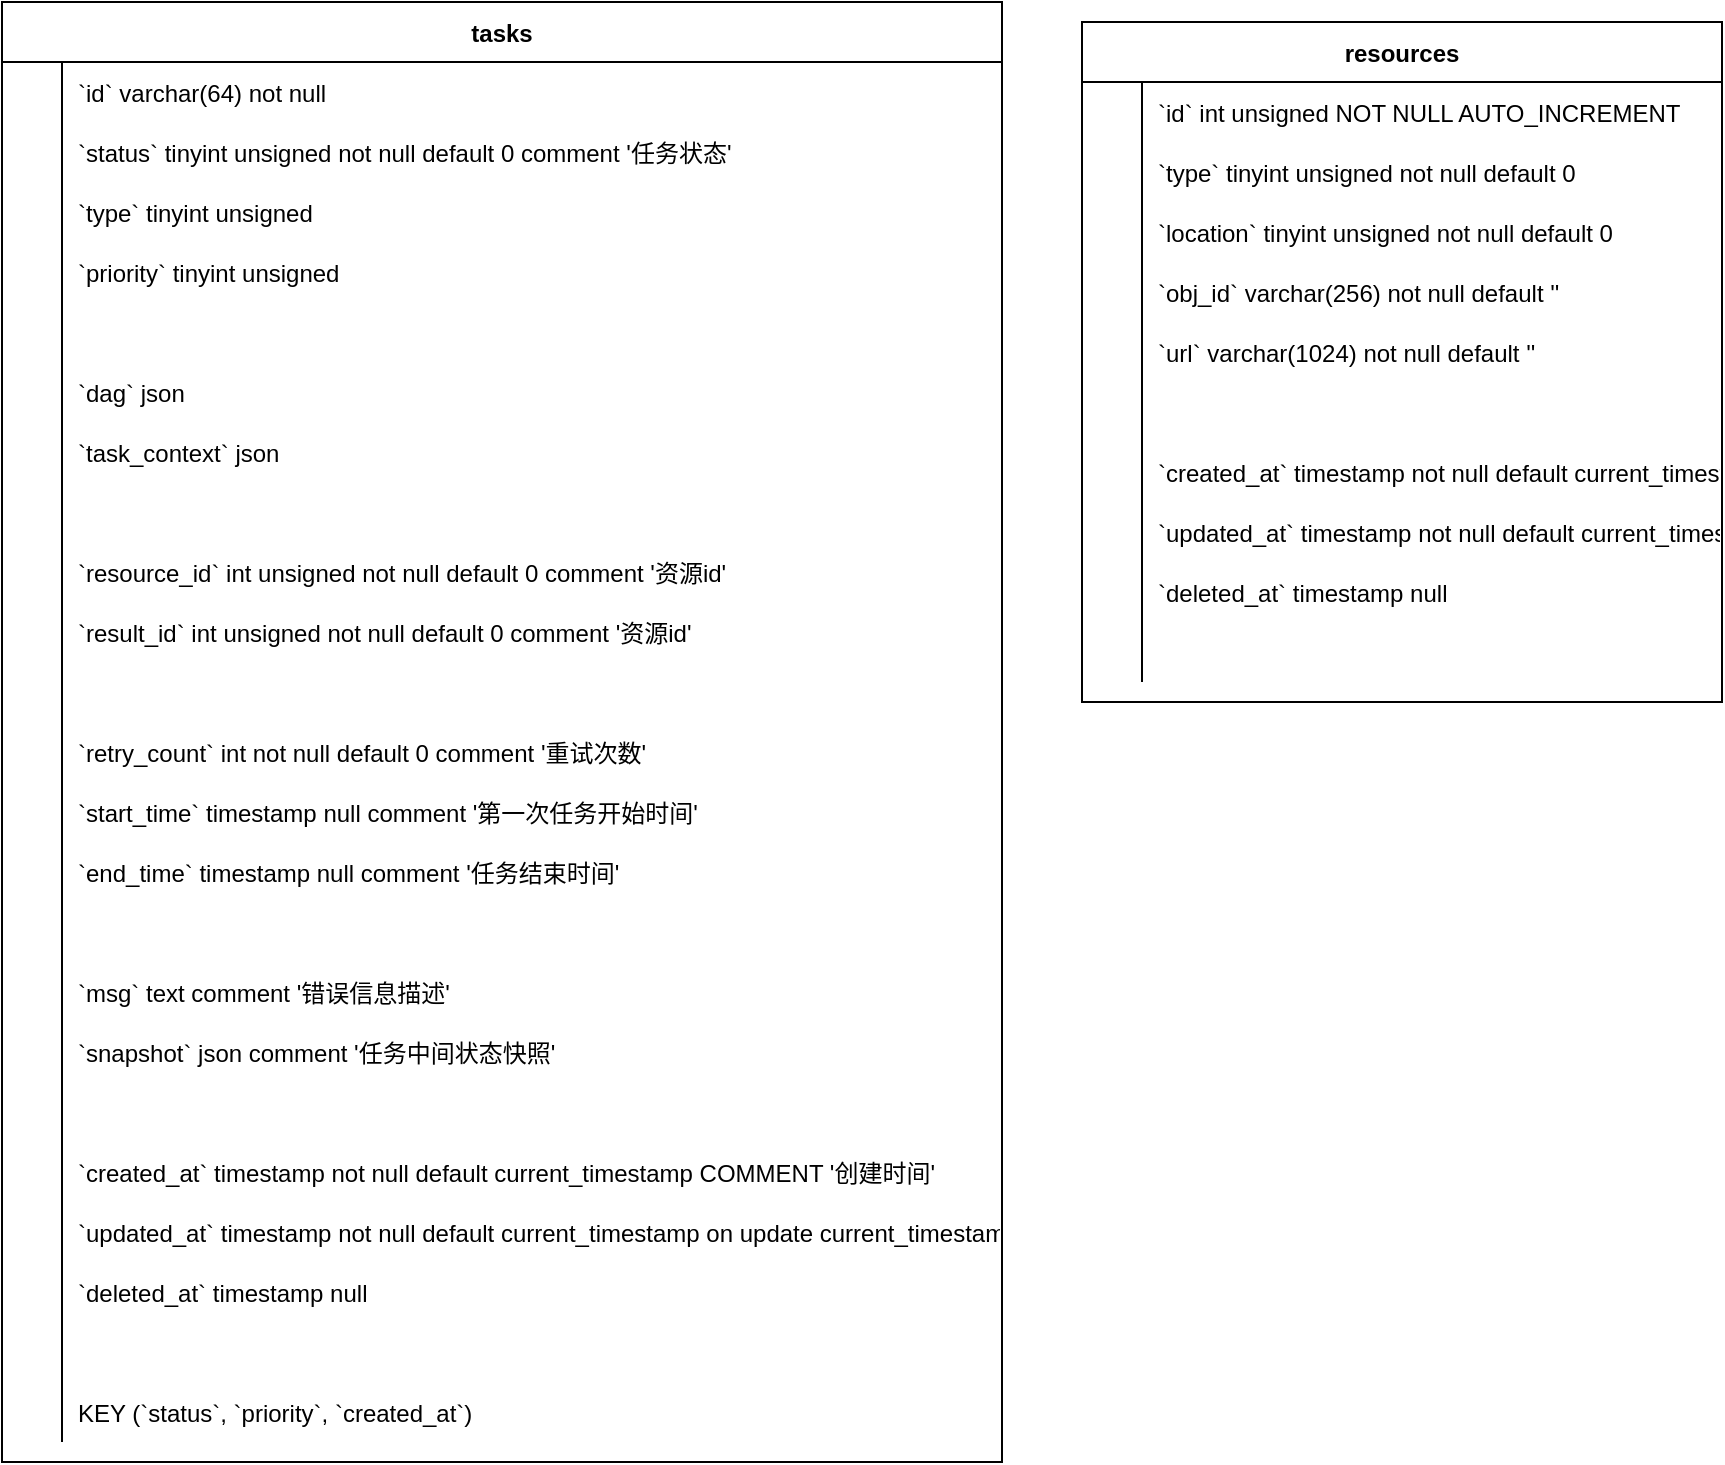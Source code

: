 <mxfile version="14.6.13" type="device"><diagram name="Page-1" id="efa7a0a1-bf9b-a30e-e6df-94a7791c09e9"><mxGraphModel dx="280" dy="762" grid="1" gridSize="10" guides="1" tooltips="1" connect="1" arrows="1" fold="1" page="1" pageScale="1" pageWidth="826" pageHeight="1169" background="#ffffff" math="0" shadow="0"><root><mxCell id="0"/><mxCell id="1" parent="0"/><mxCell id="NJGHoSbTiUw-_uJmyUru-114" value="tasks" style="shape=table;startSize=30;container=1;collapsible=1;childLayout=tableLayout;fixedRows=1;rowLines=0;fontStyle=1;align=center;resizeLast=1;" vertex="1" parent="1"><mxGeometry x="970" y="470" width="500" height="730" as="geometry"/></mxCell><mxCell id="NJGHoSbTiUw-_uJmyUru-115" value="" style="shape=partialRectangle;collapsible=0;dropTarget=0;pointerEvents=0;fillColor=none;points=[[0,0.5],[1,0.5]];portConstraint=eastwest;top=0;left=0;right=0;bottom=0;" vertex="1" parent="NJGHoSbTiUw-_uJmyUru-114"><mxGeometry y="30" width="500" height="30" as="geometry"/></mxCell><mxCell id="NJGHoSbTiUw-_uJmyUru-116" value="" style="shape=partialRectangle;overflow=hidden;connectable=0;fillColor=none;top=0;left=0;bottom=0;right=0;" vertex="1" parent="NJGHoSbTiUw-_uJmyUru-115"><mxGeometry width="30" height="30" as="geometry"/></mxCell><mxCell id="NJGHoSbTiUw-_uJmyUru-117" value="`id`        varchar(64)      not null" style="shape=partialRectangle;overflow=hidden;connectable=0;fillColor=none;top=0;left=0;bottom=0;right=0;align=left;spacingLeft=6;" vertex="1" parent="NJGHoSbTiUw-_uJmyUru-115"><mxGeometry x="30" width="470" height="30" as="geometry"/></mxCell><mxCell id="NJGHoSbTiUw-_uJmyUru-118" value="" style="shape=partialRectangle;collapsible=0;dropTarget=0;pointerEvents=0;fillColor=none;points=[[0,0.5],[1,0.5]];portConstraint=eastwest;top=0;left=0;right=0;bottom=0;" vertex="1" parent="NJGHoSbTiUw-_uJmyUru-114"><mxGeometry y="60" width="500" height="30" as="geometry"/></mxCell><mxCell id="NJGHoSbTiUw-_uJmyUru-119" value="" style="shape=partialRectangle;overflow=hidden;connectable=0;fillColor=none;top=0;left=0;bottom=0;right=0;" vertex="1" parent="NJGHoSbTiUw-_uJmyUru-118"><mxGeometry width="30" height="30" as="geometry"/></mxCell><mxCell id="NJGHoSbTiUw-_uJmyUru-120" value="`status`    tinyint unsigned not null default 0 comment '任务状态'" style="shape=partialRectangle;overflow=hidden;connectable=0;fillColor=none;top=0;left=0;bottom=0;right=0;align=left;spacingLeft=6;" vertex="1" parent="NJGHoSbTiUw-_uJmyUru-118"><mxGeometry x="30" width="470" height="30" as="geometry"/></mxCell><mxCell id="NJGHoSbTiUw-_uJmyUru-121" value="" style="shape=partialRectangle;collapsible=0;dropTarget=0;pointerEvents=0;fillColor=none;points=[[0,0.5],[1,0.5]];portConstraint=eastwest;top=0;left=0;right=0;bottom=0;" vertex="1" parent="NJGHoSbTiUw-_uJmyUru-114"><mxGeometry y="90" width="500" height="30" as="geometry"/></mxCell><mxCell id="NJGHoSbTiUw-_uJmyUru-122" value="" style="shape=partialRectangle;overflow=hidden;connectable=0;fillColor=none;top=0;left=0;bottom=0;right=0;" vertex="1" parent="NJGHoSbTiUw-_uJmyUru-121"><mxGeometry width="30" height="30" as="geometry"/></mxCell><mxCell id="NJGHoSbTiUw-_uJmyUru-123" value="`type`      tinyint unsigned" style="shape=partialRectangle;overflow=hidden;connectable=0;fillColor=none;top=0;left=0;bottom=0;right=0;align=left;spacingLeft=6;" vertex="1" parent="NJGHoSbTiUw-_uJmyUru-121"><mxGeometry x="30" width="470" height="30" as="geometry"/></mxCell><mxCell id="NJGHoSbTiUw-_uJmyUru-124" value="" style="shape=partialRectangle;collapsible=0;dropTarget=0;pointerEvents=0;fillColor=none;points=[[0,0.5],[1,0.5]];portConstraint=eastwest;top=0;left=0;right=0;bottom=0;" vertex="1" parent="NJGHoSbTiUw-_uJmyUru-114"><mxGeometry y="120" width="500" height="30" as="geometry"/></mxCell><mxCell id="NJGHoSbTiUw-_uJmyUru-125" value="" style="shape=partialRectangle;overflow=hidden;connectable=0;fillColor=none;top=0;left=0;bottom=0;right=0;" vertex="1" parent="NJGHoSbTiUw-_uJmyUru-124"><mxGeometry width="30" height="30" as="geometry"/></mxCell><mxCell id="NJGHoSbTiUw-_uJmyUru-126" value="`priority`       tinyint unsigned" style="shape=partialRectangle;overflow=hidden;connectable=0;fillColor=none;top=0;left=0;bottom=0;right=0;align=left;spacingLeft=6;" vertex="1" parent="NJGHoSbTiUw-_uJmyUru-124"><mxGeometry x="30" width="470" height="30" as="geometry"/></mxCell><mxCell id="NJGHoSbTiUw-_uJmyUru-127" value="" style="shape=partialRectangle;collapsible=0;dropTarget=0;pointerEvents=0;fillColor=none;points=[[0,0.5],[1,0.5]];portConstraint=eastwest;top=0;left=0;right=0;bottom=0;" vertex="1" parent="NJGHoSbTiUw-_uJmyUru-114"><mxGeometry y="150" width="500" height="30" as="geometry"/></mxCell><mxCell id="NJGHoSbTiUw-_uJmyUru-128" value="" style="shape=partialRectangle;overflow=hidden;connectable=0;fillColor=none;top=0;left=0;bottom=0;right=0;" vertex="1" parent="NJGHoSbTiUw-_uJmyUru-127"><mxGeometry width="30" height="30" as="geometry"/></mxCell><mxCell id="NJGHoSbTiUw-_uJmyUru-129" value="" style="shape=partialRectangle;overflow=hidden;connectable=0;fillColor=none;top=0;left=0;bottom=0;right=0;align=left;spacingLeft=6;" vertex="1" parent="NJGHoSbTiUw-_uJmyUru-127"><mxGeometry x="30" width="470" height="30" as="geometry"/></mxCell><mxCell id="NJGHoSbTiUw-_uJmyUru-130" value="" style="shape=partialRectangle;collapsible=0;dropTarget=0;pointerEvents=0;fillColor=none;points=[[0,0.5],[1,0.5]];portConstraint=eastwest;top=0;left=0;right=0;bottom=0;" vertex="1" parent="NJGHoSbTiUw-_uJmyUru-114"><mxGeometry y="180" width="500" height="30" as="geometry"/></mxCell><mxCell id="NJGHoSbTiUw-_uJmyUru-131" value="" style="shape=partialRectangle;overflow=hidden;connectable=0;fillColor=none;top=0;left=0;bottom=0;right=0;" vertex="1" parent="NJGHoSbTiUw-_uJmyUru-130"><mxGeometry width="30" height="30" as="geometry"/></mxCell><mxCell id="NJGHoSbTiUw-_uJmyUru-132" value="`dag`            json" style="shape=partialRectangle;overflow=hidden;connectable=0;fillColor=none;top=0;left=0;bottom=0;right=0;align=left;spacingLeft=6;" vertex="1" parent="NJGHoSbTiUw-_uJmyUru-130"><mxGeometry x="30" width="470" height="30" as="geometry"/></mxCell><mxCell id="NJGHoSbTiUw-_uJmyUru-133" value="" style="shape=partialRectangle;collapsible=0;dropTarget=0;pointerEvents=0;fillColor=none;points=[[0,0.5],[1,0.5]];portConstraint=eastwest;top=0;left=0;right=0;bottom=0;" vertex="1" parent="NJGHoSbTiUw-_uJmyUru-114"><mxGeometry y="210" width="500" height="30" as="geometry"/></mxCell><mxCell id="NJGHoSbTiUw-_uJmyUru-134" value="" style="shape=partialRectangle;overflow=hidden;connectable=0;fillColor=none;top=0;left=0;bottom=0;right=0;" vertex="1" parent="NJGHoSbTiUw-_uJmyUru-133"><mxGeometry width="30" height="30" as="geometry"/></mxCell><mxCell id="NJGHoSbTiUw-_uJmyUru-135" value="`task_context`   json" style="shape=partialRectangle;overflow=hidden;connectable=0;fillColor=none;top=0;left=0;bottom=0;right=0;align=left;spacingLeft=6;" vertex="1" parent="NJGHoSbTiUw-_uJmyUru-133"><mxGeometry x="30" width="470" height="30" as="geometry"/></mxCell><mxCell id="NJGHoSbTiUw-_uJmyUru-136" value="" style="shape=partialRectangle;collapsible=0;dropTarget=0;pointerEvents=0;fillColor=none;points=[[0,0.5],[1,0.5]];portConstraint=eastwest;top=0;left=0;right=0;bottom=0;" vertex="1" parent="NJGHoSbTiUw-_uJmyUru-114"><mxGeometry y="240" width="500" height="30" as="geometry"/></mxCell><mxCell id="NJGHoSbTiUw-_uJmyUru-137" value="" style="shape=partialRectangle;overflow=hidden;connectable=0;fillColor=none;top=0;left=0;bottom=0;right=0;" vertex="1" parent="NJGHoSbTiUw-_uJmyUru-136"><mxGeometry width="30" height="30" as="geometry"/></mxCell><mxCell id="NJGHoSbTiUw-_uJmyUru-138" value="" style="shape=partialRectangle;overflow=hidden;connectable=0;fillColor=none;top=0;left=0;bottom=0;right=0;align=left;spacingLeft=6;" vertex="1" parent="NJGHoSbTiUw-_uJmyUru-136"><mxGeometry x="30" width="470" height="30" as="geometry"/></mxCell><mxCell id="NJGHoSbTiUw-_uJmyUru-139" value="" style="shape=partialRectangle;collapsible=0;dropTarget=0;pointerEvents=0;fillColor=none;points=[[0,0.5],[1,0.5]];portConstraint=eastwest;top=0;left=0;right=0;bottom=0;" vertex="1" parent="NJGHoSbTiUw-_uJmyUru-114"><mxGeometry y="270" width="500" height="30" as="geometry"/></mxCell><mxCell id="NJGHoSbTiUw-_uJmyUru-140" value="" style="shape=partialRectangle;overflow=hidden;connectable=0;fillColor=none;top=0;left=0;bottom=0;right=0;" vertex="1" parent="NJGHoSbTiUw-_uJmyUru-139"><mxGeometry width="30" height="30" as="geometry"/></mxCell><mxCell id="NJGHoSbTiUw-_uJmyUru-141" value="`resource_id`    int unsigned     not null default 0 comment '资源id'" style="shape=partialRectangle;overflow=hidden;connectable=0;fillColor=none;top=0;left=0;bottom=0;right=0;align=left;spacingLeft=6;" vertex="1" parent="NJGHoSbTiUw-_uJmyUru-139"><mxGeometry x="30" width="470" height="30" as="geometry"/></mxCell><mxCell id="NJGHoSbTiUw-_uJmyUru-142" value="" style="shape=partialRectangle;collapsible=0;dropTarget=0;pointerEvents=0;fillColor=none;points=[[0,0.5],[1,0.5]];portConstraint=eastwest;top=0;left=0;right=0;bottom=0;" vertex="1" parent="NJGHoSbTiUw-_uJmyUru-114"><mxGeometry y="300" width="500" height="30" as="geometry"/></mxCell><mxCell id="NJGHoSbTiUw-_uJmyUru-143" value="" style="shape=partialRectangle;overflow=hidden;connectable=0;fillColor=none;top=0;left=0;bottom=0;right=0;" vertex="1" parent="NJGHoSbTiUw-_uJmyUru-142"><mxGeometry width="30" height="30" as="geometry"/></mxCell><mxCell id="NJGHoSbTiUw-_uJmyUru-144" value="`result_id`    int unsigned     not null default 0 comment '资源id'" style="shape=partialRectangle;overflow=hidden;connectable=0;fillColor=none;top=0;left=0;bottom=0;right=0;align=left;spacingLeft=6;" vertex="1" parent="NJGHoSbTiUw-_uJmyUru-142"><mxGeometry x="30" width="470" height="30" as="geometry"/></mxCell><mxCell id="NJGHoSbTiUw-_uJmyUru-145" value="" style="shape=partialRectangle;collapsible=0;dropTarget=0;pointerEvents=0;fillColor=none;points=[[0,0.5],[1,0.5]];portConstraint=eastwest;top=0;left=0;right=0;bottom=0;" vertex="1" parent="NJGHoSbTiUw-_uJmyUru-114"><mxGeometry y="330" width="500" height="30" as="geometry"/></mxCell><mxCell id="NJGHoSbTiUw-_uJmyUru-146" value="" style="shape=partialRectangle;overflow=hidden;connectable=0;fillColor=none;top=0;left=0;bottom=0;right=0;" vertex="1" parent="NJGHoSbTiUw-_uJmyUru-145"><mxGeometry width="30" height="30" as="geometry"/></mxCell><mxCell id="NJGHoSbTiUw-_uJmyUru-147" value="" style="shape=partialRectangle;overflow=hidden;connectable=0;fillColor=none;top=0;left=0;bottom=0;right=0;align=left;spacingLeft=6;" vertex="1" parent="NJGHoSbTiUw-_uJmyUru-145"><mxGeometry x="30" width="470" height="30" as="geometry"/></mxCell><mxCell id="NJGHoSbTiUw-_uJmyUru-148" value="" style="shape=partialRectangle;collapsible=0;dropTarget=0;pointerEvents=0;fillColor=none;points=[[0,0.5],[1,0.5]];portConstraint=eastwest;top=0;left=0;right=0;bottom=0;" vertex="1" parent="NJGHoSbTiUw-_uJmyUru-114"><mxGeometry y="360" width="500" height="30" as="geometry"/></mxCell><mxCell id="NJGHoSbTiUw-_uJmyUru-149" value="" style="shape=partialRectangle;overflow=hidden;connectable=0;fillColor=none;top=0;left=0;bottom=0;right=0;" vertex="1" parent="NJGHoSbTiUw-_uJmyUru-148"><mxGeometry width="30" height="30" as="geometry"/></mxCell><mxCell id="NJGHoSbTiUw-_uJmyUru-150" value="`retry_count`    int              not null default 0 comment  '重试次数'" style="shape=partialRectangle;overflow=hidden;connectable=0;fillColor=none;top=0;left=0;bottom=0;right=0;align=left;spacingLeft=6;" vertex="1" parent="NJGHoSbTiUw-_uJmyUru-148"><mxGeometry x="30" width="470" height="30" as="geometry"/></mxCell><mxCell id="NJGHoSbTiUw-_uJmyUru-151" value="" style="shape=partialRectangle;collapsible=0;dropTarget=0;pointerEvents=0;fillColor=none;points=[[0,0.5],[1,0.5]];portConstraint=eastwest;top=0;left=0;right=0;bottom=0;" vertex="1" parent="NJGHoSbTiUw-_uJmyUru-114"><mxGeometry y="390" width="500" height="30" as="geometry"/></mxCell><mxCell id="NJGHoSbTiUw-_uJmyUru-152" value="" style="shape=partialRectangle;overflow=hidden;connectable=0;fillColor=none;top=0;left=0;bottom=0;right=0;" vertex="1" parent="NJGHoSbTiUw-_uJmyUru-151"><mxGeometry width="30" height="30" as="geometry"/></mxCell><mxCell id="NJGHoSbTiUw-_uJmyUru-153" value="`start_time`       timestamp        null comment '第一次任务开始时间'" style="shape=partialRectangle;overflow=hidden;connectable=0;fillColor=none;top=0;left=0;bottom=0;right=0;align=left;spacingLeft=6;" vertex="1" parent="NJGHoSbTiUw-_uJmyUru-151"><mxGeometry x="30" width="470" height="30" as="geometry"/></mxCell><mxCell id="NJGHoSbTiUw-_uJmyUru-154" value="" style="shape=partialRectangle;collapsible=0;dropTarget=0;pointerEvents=0;fillColor=none;points=[[0,0.5],[1,0.5]];portConstraint=eastwest;top=0;left=0;right=0;bottom=0;" vertex="1" parent="NJGHoSbTiUw-_uJmyUru-114"><mxGeometry y="420" width="500" height="30" as="geometry"/></mxCell><mxCell id="NJGHoSbTiUw-_uJmyUru-155" value="" style="shape=partialRectangle;overflow=hidden;connectable=0;fillColor=none;top=0;left=0;bottom=0;right=0;" vertex="1" parent="NJGHoSbTiUw-_uJmyUru-154"><mxGeometry width="30" height="30" as="geometry"/></mxCell><mxCell id="NJGHoSbTiUw-_uJmyUru-156" value="`end_time`         timestamp        null comment '任务结束时间'" style="shape=partialRectangle;overflow=hidden;connectable=0;fillColor=none;top=0;left=0;bottom=0;right=0;align=left;spacingLeft=6;" vertex="1" parent="NJGHoSbTiUw-_uJmyUru-154"><mxGeometry x="30" width="470" height="30" as="geometry"/></mxCell><mxCell id="NJGHoSbTiUw-_uJmyUru-157" value="" style="shape=partialRectangle;collapsible=0;dropTarget=0;pointerEvents=0;fillColor=none;points=[[0,0.5],[1,0.5]];portConstraint=eastwest;top=0;left=0;right=0;bottom=0;" vertex="1" parent="NJGHoSbTiUw-_uJmyUru-114"><mxGeometry y="450" width="500" height="30" as="geometry"/></mxCell><mxCell id="NJGHoSbTiUw-_uJmyUru-158" value="" style="shape=partialRectangle;overflow=hidden;connectable=0;fillColor=none;top=0;left=0;bottom=0;right=0;" vertex="1" parent="NJGHoSbTiUw-_uJmyUru-157"><mxGeometry width="30" height="30" as="geometry"/></mxCell><mxCell id="NJGHoSbTiUw-_uJmyUru-159" value="" style="shape=partialRectangle;overflow=hidden;connectable=0;fillColor=none;top=0;left=0;bottom=0;right=0;align=left;spacingLeft=6;" vertex="1" parent="NJGHoSbTiUw-_uJmyUru-157"><mxGeometry x="30" width="470" height="30" as="geometry"/></mxCell><mxCell id="NJGHoSbTiUw-_uJmyUru-160" value="" style="shape=partialRectangle;collapsible=0;dropTarget=0;pointerEvents=0;fillColor=none;points=[[0,0.5],[1,0.5]];portConstraint=eastwest;top=0;left=0;right=0;bottom=0;" vertex="1" parent="NJGHoSbTiUw-_uJmyUru-114"><mxGeometry y="480" width="500" height="30" as="geometry"/></mxCell><mxCell id="NJGHoSbTiUw-_uJmyUru-161" value="" style="shape=partialRectangle;overflow=hidden;connectable=0;fillColor=none;top=0;left=0;bottom=0;right=0;" vertex="1" parent="NJGHoSbTiUw-_uJmyUru-160"><mxGeometry width="30" height="30" as="geometry"/></mxCell><mxCell id="NJGHoSbTiUw-_uJmyUru-162" value="`msg`            text comment '错误信息描述'" style="shape=partialRectangle;overflow=hidden;connectable=0;fillColor=none;top=0;left=0;bottom=0;right=0;align=left;spacingLeft=6;" vertex="1" parent="NJGHoSbTiUw-_uJmyUru-160"><mxGeometry x="30" width="470" height="30" as="geometry"/></mxCell><mxCell id="NJGHoSbTiUw-_uJmyUru-163" value="" style="shape=partialRectangle;collapsible=0;dropTarget=0;pointerEvents=0;fillColor=none;points=[[0,0.5],[1,0.5]];portConstraint=eastwest;top=0;left=0;right=0;bottom=0;" vertex="1" parent="NJGHoSbTiUw-_uJmyUru-114"><mxGeometry y="510" width="500" height="30" as="geometry"/></mxCell><mxCell id="NJGHoSbTiUw-_uJmyUru-164" value="" style="shape=partialRectangle;overflow=hidden;connectable=0;fillColor=none;top=0;left=0;bottom=0;right=0;" vertex="1" parent="NJGHoSbTiUw-_uJmyUru-163"><mxGeometry width="30" height="30" as="geometry"/></mxCell><mxCell id="NJGHoSbTiUw-_uJmyUru-165" value="`snapshot`    json comment '任务中间状态快照'" style="shape=partialRectangle;overflow=hidden;connectable=0;fillColor=none;top=0;left=0;bottom=0;right=0;align=left;spacingLeft=6;" vertex="1" parent="NJGHoSbTiUw-_uJmyUru-163"><mxGeometry x="30" width="470" height="30" as="geometry"/></mxCell><mxCell id="NJGHoSbTiUw-_uJmyUru-166" value="" style="shape=partialRectangle;collapsible=0;dropTarget=0;pointerEvents=0;fillColor=none;points=[[0,0.5],[1,0.5]];portConstraint=eastwest;top=0;left=0;right=0;bottom=0;" vertex="1" parent="NJGHoSbTiUw-_uJmyUru-114"><mxGeometry y="540" width="500" height="30" as="geometry"/></mxCell><mxCell id="NJGHoSbTiUw-_uJmyUru-167" value="" style="shape=partialRectangle;overflow=hidden;connectable=0;fillColor=none;top=0;left=0;bottom=0;right=0;" vertex="1" parent="NJGHoSbTiUw-_uJmyUru-166"><mxGeometry width="30" height="30" as="geometry"/></mxCell><mxCell id="NJGHoSbTiUw-_uJmyUru-168" value="" style="shape=partialRectangle;overflow=hidden;connectable=0;fillColor=none;top=0;left=0;bottom=0;right=0;align=left;spacingLeft=6;" vertex="1" parent="NJGHoSbTiUw-_uJmyUru-166"><mxGeometry x="30" width="470" height="30" as="geometry"/></mxCell><mxCell id="NJGHoSbTiUw-_uJmyUru-169" value="" style="shape=partialRectangle;collapsible=0;dropTarget=0;pointerEvents=0;fillColor=none;points=[[0,0.5],[1,0.5]];portConstraint=eastwest;top=0;left=0;right=0;bottom=0;" vertex="1" parent="NJGHoSbTiUw-_uJmyUru-114"><mxGeometry y="570" width="500" height="30" as="geometry"/></mxCell><mxCell id="NJGHoSbTiUw-_uJmyUru-170" value="" style="shape=partialRectangle;overflow=hidden;connectable=0;fillColor=none;top=0;left=0;bottom=0;right=0;" vertex="1" parent="NJGHoSbTiUw-_uJmyUru-169"><mxGeometry width="30" height="30" as="geometry"/></mxCell><mxCell id="NJGHoSbTiUw-_uJmyUru-171" value="`created_at`     timestamp        not null default current_timestamp COMMENT '创建时间'" style="shape=partialRectangle;overflow=hidden;connectable=0;fillColor=none;top=0;left=0;bottom=0;right=0;align=left;spacingLeft=6;" vertex="1" parent="NJGHoSbTiUw-_uJmyUru-169"><mxGeometry x="30" width="470" height="30" as="geometry"/></mxCell><mxCell id="NJGHoSbTiUw-_uJmyUru-172" value="" style="shape=partialRectangle;collapsible=0;dropTarget=0;pointerEvents=0;fillColor=none;points=[[0,0.5],[1,0.5]];portConstraint=eastwest;top=0;left=0;right=0;bottom=0;" vertex="1" parent="NJGHoSbTiUw-_uJmyUru-114"><mxGeometry y="600" width="500" height="30" as="geometry"/></mxCell><mxCell id="NJGHoSbTiUw-_uJmyUru-173" value="" style="shape=partialRectangle;overflow=hidden;connectable=0;fillColor=none;top=0;left=0;bottom=0;right=0;" vertex="1" parent="NJGHoSbTiUw-_uJmyUru-172"><mxGeometry width="30" height="30" as="geometry"/></mxCell><mxCell id="NJGHoSbTiUw-_uJmyUru-174" value="`updated_at`     timestamp        not null default current_timestamp on update current_timestamp COMMENT '更新时间'" style="shape=partialRectangle;overflow=hidden;connectable=0;fillColor=none;top=0;left=0;bottom=0;right=0;align=left;spacingLeft=6;" vertex="1" parent="NJGHoSbTiUw-_uJmyUru-172"><mxGeometry x="30" width="470" height="30" as="geometry"/></mxCell><mxCell id="NJGHoSbTiUw-_uJmyUru-175" value="" style="shape=partialRectangle;collapsible=0;dropTarget=0;pointerEvents=0;fillColor=none;points=[[0,0.5],[1,0.5]];portConstraint=eastwest;top=0;left=0;right=0;bottom=0;" vertex="1" parent="NJGHoSbTiUw-_uJmyUru-114"><mxGeometry y="630" width="500" height="30" as="geometry"/></mxCell><mxCell id="NJGHoSbTiUw-_uJmyUru-176" value="" style="shape=partialRectangle;overflow=hidden;connectable=0;fillColor=none;top=0;left=0;bottom=0;right=0;" vertex="1" parent="NJGHoSbTiUw-_uJmyUru-175"><mxGeometry width="30" height="30" as="geometry"/></mxCell><mxCell id="NJGHoSbTiUw-_uJmyUru-177" value="`deleted_at`     timestamp        null" style="shape=partialRectangle;overflow=hidden;connectable=0;fillColor=none;top=0;left=0;bottom=0;right=0;align=left;spacingLeft=6;" vertex="1" parent="NJGHoSbTiUw-_uJmyUru-175"><mxGeometry x="30" width="470" height="30" as="geometry"/></mxCell><mxCell id="NJGHoSbTiUw-_uJmyUru-178" value="" style="shape=partialRectangle;collapsible=0;dropTarget=0;pointerEvents=0;fillColor=none;points=[[0,0.5],[1,0.5]];portConstraint=eastwest;top=0;left=0;right=0;bottom=0;" vertex="1" parent="NJGHoSbTiUw-_uJmyUru-114"><mxGeometry y="660" width="500" height="30" as="geometry"/></mxCell><mxCell id="NJGHoSbTiUw-_uJmyUru-179" value="" style="shape=partialRectangle;overflow=hidden;connectable=0;fillColor=none;top=0;left=0;bottom=0;right=0;" vertex="1" parent="NJGHoSbTiUw-_uJmyUru-178"><mxGeometry width="30" height="30" as="geometry"/></mxCell><mxCell id="NJGHoSbTiUw-_uJmyUru-180" value="" style="shape=partialRectangle;overflow=hidden;connectable=0;fillColor=none;top=0;left=0;bottom=0;right=0;align=left;spacingLeft=6;" vertex="1" parent="NJGHoSbTiUw-_uJmyUru-178"><mxGeometry x="30" width="470" height="30" as="geometry"/></mxCell><mxCell id="NJGHoSbTiUw-_uJmyUru-181" value="" style="shape=partialRectangle;collapsible=0;dropTarget=0;pointerEvents=0;fillColor=none;points=[[0,0.5],[1,0.5]];portConstraint=eastwest;top=0;left=0;right=0;bottom=0;" vertex="1" parent="NJGHoSbTiUw-_uJmyUru-114"><mxGeometry y="690" width="500" height="30" as="geometry"/></mxCell><mxCell id="NJGHoSbTiUw-_uJmyUru-182" value="" style="shape=partialRectangle;overflow=hidden;connectable=0;fillColor=none;top=0;left=0;bottom=0;right=0;" vertex="1" parent="NJGHoSbTiUw-_uJmyUru-181"><mxGeometry width="30" height="30" as="geometry"/></mxCell><mxCell id="NJGHoSbTiUw-_uJmyUru-183" value="KEY (`status`, `priority`, `created_at`)" style="shape=partialRectangle;overflow=hidden;connectable=0;fillColor=none;top=0;left=0;bottom=0;right=0;align=left;spacingLeft=6;" vertex="1" parent="NJGHoSbTiUw-_uJmyUru-181"><mxGeometry x="30" width="470" height="30" as="geometry"/></mxCell><mxCell id="NJGHoSbTiUw-_uJmyUru-184" value="resources" style="shape=table;startSize=30;container=1;collapsible=1;childLayout=tableLayout;fixedRows=1;rowLines=0;fontStyle=1;align=center;resizeLast=1;" vertex="1" parent="1"><mxGeometry x="1510" y="480" width="320" height="340" as="geometry"/></mxCell><mxCell id="NJGHoSbTiUw-_uJmyUru-185" value="" style="shape=partialRectangle;collapsible=0;dropTarget=0;pointerEvents=0;fillColor=none;points=[[0,0.5],[1,0.5]];portConstraint=eastwest;top=0;left=0;right=0;bottom=0;" vertex="1" parent="NJGHoSbTiUw-_uJmyUru-184"><mxGeometry y="30" width="320" height="30" as="geometry"/></mxCell><mxCell id="NJGHoSbTiUw-_uJmyUru-186" value="" style="shape=partialRectangle;overflow=hidden;connectable=0;fillColor=none;top=0;left=0;bottom=0;right=0;" vertex="1" parent="NJGHoSbTiUw-_uJmyUru-185"><mxGeometry width="30" height="30" as="geometry"/></mxCell><mxCell id="NJGHoSbTiUw-_uJmyUru-187" value="`id`          int unsigned     NOT NULL AUTO_INCREMENT" style="shape=partialRectangle;overflow=hidden;connectable=0;fillColor=none;top=0;left=0;bottom=0;right=0;align=left;spacingLeft=6;" vertex="1" parent="NJGHoSbTiUw-_uJmyUru-185"><mxGeometry x="30" width="290" height="30" as="geometry"/></mxCell><mxCell id="NJGHoSbTiUw-_uJmyUru-188" value="" style="shape=partialRectangle;collapsible=0;dropTarget=0;pointerEvents=0;fillColor=none;points=[[0,0.5],[1,0.5]];portConstraint=eastwest;top=0;left=0;right=0;bottom=0;" vertex="1" parent="NJGHoSbTiUw-_uJmyUru-184"><mxGeometry y="60" width="320" height="30" as="geometry"/></mxCell><mxCell id="NJGHoSbTiUw-_uJmyUru-189" value="" style="shape=partialRectangle;overflow=hidden;connectable=0;fillColor=none;top=0;left=0;bottom=0;right=0;" vertex="1" parent="NJGHoSbTiUw-_uJmyUru-188"><mxGeometry width="30" height="30" as="geometry"/></mxCell><mxCell id="NJGHoSbTiUw-_uJmyUru-190" value="`type`      tinyint unsigned not null default 0" style="shape=partialRectangle;overflow=hidden;connectable=0;fillColor=none;top=0;left=0;bottom=0;right=0;align=left;spacingLeft=6;" vertex="1" parent="NJGHoSbTiUw-_uJmyUru-188"><mxGeometry x="30" width="290" height="30" as="geometry"/></mxCell><mxCell id="NJGHoSbTiUw-_uJmyUru-191" value="" style="shape=partialRectangle;collapsible=0;dropTarget=0;pointerEvents=0;fillColor=none;points=[[0,0.5],[1,0.5]];portConstraint=eastwest;top=0;left=0;right=0;bottom=0;" vertex="1" parent="NJGHoSbTiUw-_uJmyUru-184"><mxGeometry y="90" width="320" height="30" as="geometry"/></mxCell><mxCell id="NJGHoSbTiUw-_uJmyUru-192" value="" style="shape=partialRectangle;overflow=hidden;connectable=0;fillColor=none;top=0;left=0;bottom=0;right=0;" vertex="1" parent="NJGHoSbTiUw-_uJmyUru-191"><mxGeometry width="30" height="30" as="geometry"/></mxCell><mxCell id="NJGHoSbTiUw-_uJmyUru-193" value="`location`  tinyint unsigned not null default 0" style="shape=partialRectangle;overflow=hidden;connectable=0;fillColor=none;top=0;left=0;bottom=0;right=0;align=left;spacingLeft=6;" vertex="1" parent="NJGHoSbTiUw-_uJmyUru-191"><mxGeometry x="30" width="290" height="30" as="geometry"/></mxCell><mxCell id="NJGHoSbTiUw-_uJmyUru-194" value="" style="shape=partialRectangle;collapsible=0;dropTarget=0;pointerEvents=0;fillColor=none;points=[[0,0.5],[1,0.5]];portConstraint=eastwest;top=0;left=0;right=0;bottom=0;" vertex="1" parent="NJGHoSbTiUw-_uJmyUru-184"><mxGeometry y="120" width="320" height="30" as="geometry"/></mxCell><mxCell id="NJGHoSbTiUw-_uJmyUru-195" value="" style="shape=partialRectangle;overflow=hidden;connectable=0;fillColor=none;top=0;left=0;bottom=0;right=0;" vertex="1" parent="NJGHoSbTiUw-_uJmyUru-194"><mxGeometry width="30" height="30" as="geometry"/></mxCell><mxCell id="NJGHoSbTiUw-_uJmyUru-196" value="`obj_id`      varchar(256)     not null default ''" style="shape=partialRectangle;overflow=hidden;connectable=0;fillColor=none;top=0;left=0;bottom=0;right=0;align=left;spacingLeft=6;" vertex="1" parent="NJGHoSbTiUw-_uJmyUru-194"><mxGeometry x="30" width="290" height="30" as="geometry"/></mxCell><mxCell id="NJGHoSbTiUw-_uJmyUru-197" value="" style="shape=partialRectangle;collapsible=0;dropTarget=0;pointerEvents=0;fillColor=none;points=[[0,0.5],[1,0.5]];portConstraint=eastwest;top=0;left=0;right=0;bottom=0;" vertex="1" parent="NJGHoSbTiUw-_uJmyUru-184"><mxGeometry y="150" width="320" height="30" as="geometry"/></mxCell><mxCell id="NJGHoSbTiUw-_uJmyUru-198" value="" style="shape=partialRectangle;overflow=hidden;connectable=0;fillColor=none;top=0;left=0;bottom=0;right=0;" vertex="1" parent="NJGHoSbTiUw-_uJmyUru-197"><mxGeometry width="30" height="30" as="geometry"/></mxCell><mxCell id="NJGHoSbTiUw-_uJmyUru-199" value="`url`       varchar(1024)    not null default ''" style="shape=partialRectangle;overflow=hidden;connectable=0;fillColor=none;top=0;left=0;bottom=0;right=0;align=left;spacingLeft=6;" vertex="1" parent="NJGHoSbTiUw-_uJmyUru-197"><mxGeometry x="30" width="290" height="30" as="geometry"/></mxCell><mxCell id="NJGHoSbTiUw-_uJmyUru-200" value="" style="shape=partialRectangle;collapsible=0;dropTarget=0;pointerEvents=0;fillColor=none;points=[[0,0.5],[1,0.5]];portConstraint=eastwest;top=0;left=0;right=0;bottom=0;" vertex="1" parent="NJGHoSbTiUw-_uJmyUru-184"><mxGeometry y="180" width="320" height="30" as="geometry"/></mxCell><mxCell id="NJGHoSbTiUw-_uJmyUru-201" value="" style="shape=partialRectangle;overflow=hidden;connectable=0;fillColor=none;top=0;left=0;bottom=0;right=0;" vertex="1" parent="NJGHoSbTiUw-_uJmyUru-200"><mxGeometry width="30" height="30" as="geometry"/></mxCell><mxCell id="NJGHoSbTiUw-_uJmyUru-202" value="" style="shape=partialRectangle;overflow=hidden;connectable=0;fillColor=none;top=0;left=0;bottom=0;right=0;align=left;spacingLeft=6;" vertex="1" parent="NJGHoSbTiUw-_uJmyUru-200"><mxGeometry x="30" width="290" height="30" as="geometry"/></mxCell><mxCell id="NJGHoSbTiUw-_uJmyUru-203" value="" style="shape=partialRectangle;collapsible=0;dropTarget=0;pointerEvents=0;fillColor=none;points=[[0,0.5],[1,0.5]];portConstraint=eastwest;top=0;left=0;right=0;bottom=0;" vertex="1" parent="NJGHoSbTiUw-_uJmyUru-184"><mxGeometry y="210" width="320" height="30" as="geometry"/></mxCell><mxCell id="NJGHoSbTiUw-_uJmyUru-204" value="" style="shape=partialRectangle;overflow=hidden;connectable=0;fillColor=none;top=0;left=0;bottom=0;right=0;" vertex="1" parent="NJGHoSbTiUw-_uJmyUru-203"><mxGeometry width="30" height="30" as="geometry"/></mxCell><mxCell id="NJGHoSbTiUw-_uJmyUru-205" value="`created_at`  timestamp        not null default current_timestamp COMMENT '创建时间'" style="shape=partialRectangle;overflow=hidden;connectable=0;fillColor=none;top=0;left=0;bottom=0;right=0;align=left;spacingLeft=6;" vertex="1" parent="NJGHoSbTiUw-_uJmyUru-203"><mxGeometry x="30" width="290" height="30" as="geometry"/></mxCell><mxCell id="NJGHoSbTiUw-_uJmyUru-206" value="" style="shape=partialRectangle;collapsible=0;dropTarget=0;pointerEvents=0;fillColor=none;points=[[0,0.5],[1,0.5]];portConstraint=eastwest;top=0;left=0;right=0;bottom=0;" vertex="1" parent="NJGHoSbTiUw-_uJmyUru-184"><mxGeometry y="240" width="320" height="30" as="geometry"/></mxCell><mxCell id="NJGHoSbTiUw-_uJmyUru-207" value="" style="shape=partialRectangle;overflow=hidden;connectable=0;fillColor=none;top=0;left=0;bottom=0;right=0;" vertex="1" parent="NJGHoSbTiUw-_uJmyUru-206"><mxGeometry width="30" height="30" as="geometry"/></mxCell><mxCell id="NJGHoSbTiUw-_uJmyUru-208" value="`updated_at`  timestamp        not null default current_timestamp on update current_timestamp COMMENT '更新时间'" style="shape=partialRectangle;overflow=hidden;connectable=0;fillColor=none;top=0;left=0;bottom=0;right=0;align=left;spacingLeft=6;" vertex="1" parent="NJGHoSbTiUw-_uJmyUru-206"><mxGeometry x="30" width="290" height="30" as="geometry"/></mxCell><mxCell id="NJGHoSbTiUw-_uJmyUru-209" value="" style="shape=partialRectangle;collapsible=0;dropTarget=0;pointerEvents=0;fillColor=none;points=[[0,0.5],[1,0.5]];portConstraint=eastwest;top=0;left=0;right=0;bottom=0;" vertex="1" parent="NJGHoSbTiUw-_uJmyUru-184"><mxGeometry y="270" width="320" height="30" as="geometry"/></mxCell><mxCell id="NJGHoSbTiUw-_uJmyUru-210" value="" style="shape=partialRectangle;overflow=hidden;connectable=0;fillColor=none;top=0;left=0;bottom=0;right=0;" vertex="1" parent="NJGHoSbTiUw-_uJmyUru-209"><mxGeometry width="30" height="30" as="geometry"/></mxCell><mxCell id="NJGHoSbTiUw-_uJmyUru-211" value="`deleted_at`  timestamp        null" style="shape=partialRectangle;overflow=hidden;connectable=0;fillColor=none;top=0;left=0;bottom=0;right=0;align=left;spacingLeft=6;" vertex="1" parent="NJGHoSbTiUw-_uJmyUru-209"><mxGeometry x="30" width="290" height="30" as="geometry"/></mxCell><mxCell id="NJGHoSbTiUw-_uJmyUru-212" value="" style="shape=partialRectangle;collapsible=0;dropTarget=0;pointerEvents=0;fillColor=none;points=[[0,0.5],[1,0.5]];portConstraint=eastwest;top=0;left=0;right=0;bottom=0;" vertex="1" parent="NJGHoSbTiUw-_uJmyUru-184"><mxGeometry y="300" width="320" height="30" as="geometry"/></mxCell><mxCell id="NJGHoSbTiUw-_uJmyUru-213" value="" style="shape=partialRectangle;overflow=hidden;connectable=0;fillColor=none;top=0;left=0;bottom=0;right=0;" vertex="1" parent="NJGHoSbTiUw-_uJmyUru-212"><mxGeometry width="30" height="30" as="geometry"/></mxCell><mxCell id="NJGHoSbTiUw-_uJmyUru-214" value="" style="shape=partialRectangle;overflow=hidden;connectable=0;fillColor=none;top=0;left=0;bottom=0;right=0;align=left;spacingLeft=6;" vertex="1" parent="NJGHoSbTiUw-_uJmyUru-212"><mxGeometry x="30" width="290" height="30" as="geometry"/></mxCell></root></mxGraphModel></diagram></mxfile>